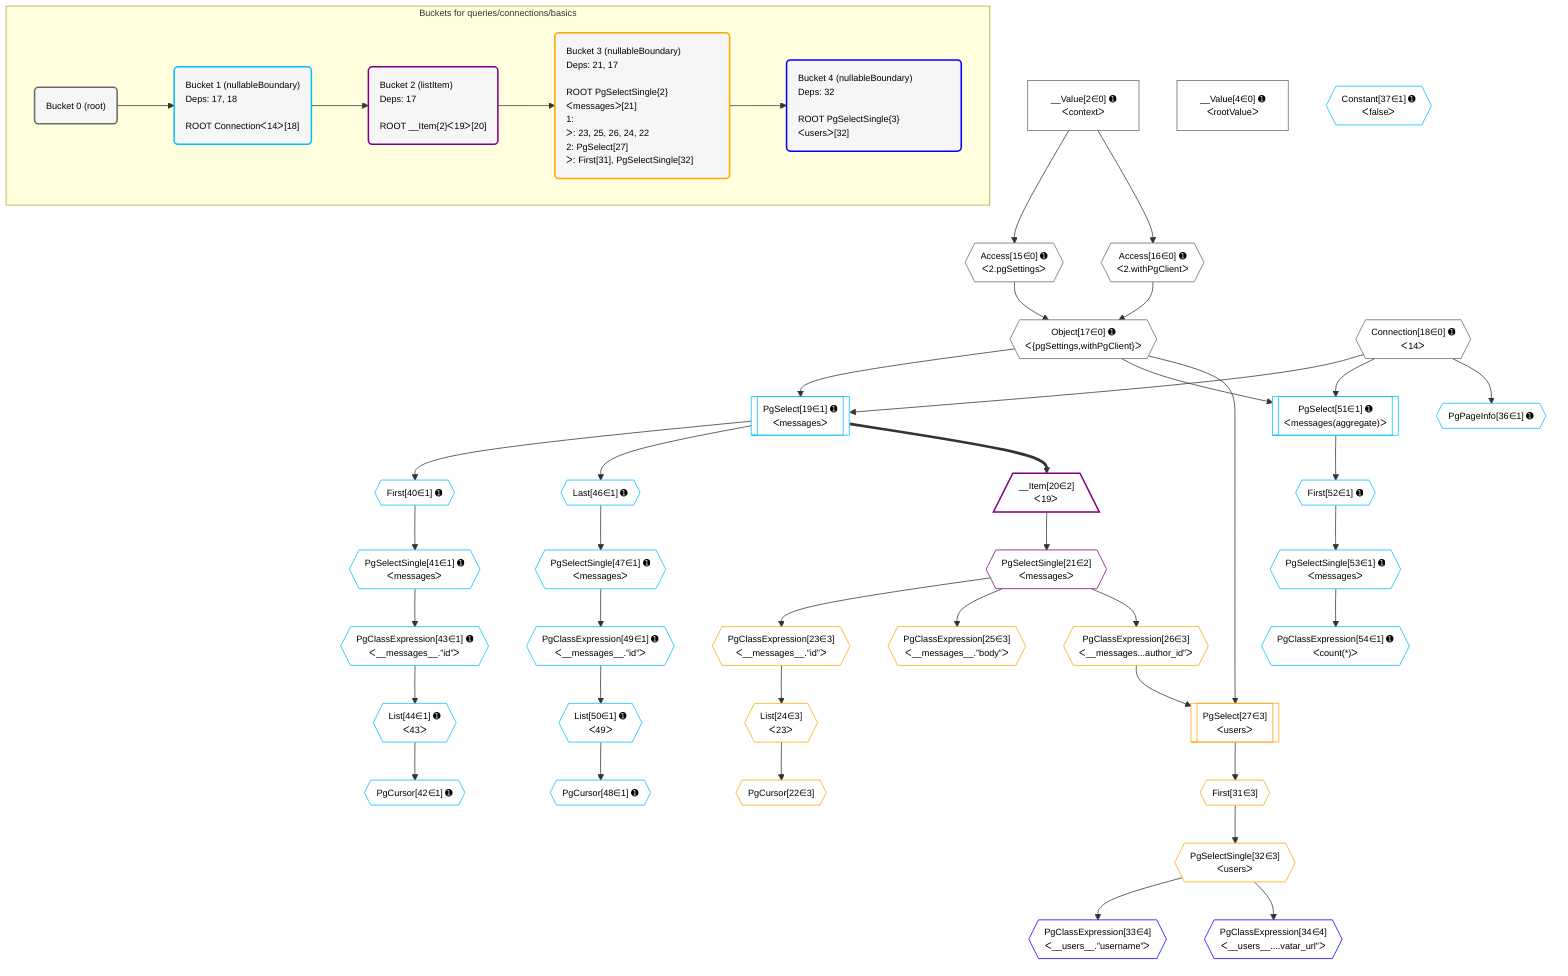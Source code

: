 %%{init: {'themeVariables': { 'fontSize': '12px'}}}%%
graph TD
    classDef path fill:#eee,stroke:#000,color:#000
    classDef plan fill:#fff,stroke-width:1px,color:#000
    classDef itemplan fill:#fff,stroke-width:2px,color:#000
    classDef unbatchedplan fill:#dff,stroke-width:1px,color:#000
    classDef sideeffectplan fill:#fcc,stroke-width:2px,color:#000
    classDef bucket fill:#f6f6f6,color:#000,stroke-width:2px,text-align:left


    %% plan dependencies
    Object17{{"Object[17∈0] ➊<br />ᐸ{pgSettings,withPgClient}ᐳ"}}:::plan
    Access15{{"Access[15∈0] ➊<br />ᐸ2.pgSettingsᐳ"}}:::plan
    Access16{{"Access[16∈0] ➊<br />ᐸ2.withPgClientᐳ"}}:::plan
    Access15 & Access16 --> Object17
    __Value2["__Value[2∈0] ➊<br />ᐸcontextᐳ"]:::plan
    __Value2 --> Access15
    __Value2 --> Access16
    __Value4["__Value[4∈0] ➊<br />ᐸrootValueᐳ"]:::plan
    Connection18{{"Connection[18∈0] ➊<br />ᐸ14ᐳ"}}:::plan
    PgSelect19[["PgSelect[19∈1] ➊<br />ᐸmessagesᐳ"]]:::plan
    Object17 & Connection18 --> PgSelect19
    PgSelect51[["PgSelect[51∈1] ➊<br />ᐸmessages(aggregate)ᐳ"]]:::plan
    Object17 & Connection18 --> PgSelect51
    PgPageInfo36{{"PgPageInfo[36∈1] ➊"}}:::plan
    Connection18 --> PgPageInfo36
    First40{{"First[40∈1] ➊"}}:::plan
    PgSelect19 --> First40
    PgSelectSingle41{{"PgSelectSingle[41∈1] ➊<br />ᐸmessagesᐳ"}}:::plan
    First40 --> PgSelectSingle41
    PgCursor42{{"PgCursor[42∈1] ➊"}}:::plan
    List44{{"List[44∈1] ➊<br />ᐸ43ᐳ"}}:::plan
    List44 --> PgCursor42
    PgClassExpression43{{"PgClassExpression[43∈1] ➊<br />ᐸ__messages__.”id”ᐳ"}}:::plan
    PgSelectSingle41 --> PgClassExpression43
    PgClassExpression43 --> List44
    Last46{{"Last[46∈1] ➊"}}:::plan
    PgSelect19 --> Last46
    PgSelectSingle47{{"PgSelectSingle[47∈1] ➊<br />ᐸmessagesᐳ"}}:::plan
    Last46 --> PgSelectSingle47
    PgCursor48{{"PgCursor[48∈1] ➊"}}:::plan
    List50{{"List[50∈1] ➊<br />ᐸ49ᐳ"}}:::plan
    List50 --> PgCursor48
    PgClassExpression49{{"PgClassExpression[49∈1] ➊<br />ᐸ__messages__.”id”ᐳ"}}:::plan
    PgSelectSingle47 --> PgClassExpression49
    PgClassExpression49 --> List50
    First52{{"First[52∈1] ➊"}}:::plan
    PgSelect51 --> First52
    PgSelectSingle53{{"PgSelectSingle[53∈1] ➊<br />ᐸmessagesᐳ"}}:::plan
    First52 --> PgSelectSingle53
    PgClassExpression54{{"PgClassExpression[54∈1] ➊<br />ᐸcount(*)ᐳ"}}:::plan
    PgSelectSingle53 --> PgClassExpression54
    Constant37{{"Constant[37∈1] ➊<br />ᐸfalseᐳ"}}:::plan
    __Item20[/"__Item[20∈2]<br />ᐸ19ᐳ"\]:::itemplan
    PgSelect19 ==> __Item20
    PgSelectSingle21{{"PgSelectSingle[21∈2]<br />ᐸmessagesᐳ"}}:::plan
    __Item20 --> PgSelectSingle21
    PgSelect27[["PgSelect[27∈3]<br />ᐸusersᐳ"]]:::plan
    PgClassExpression26{{"PgClassExpression[26∈3]<br />ᐸ__messages...author_id”ᐳ"}}:::plan
    Object17 & PgClassExpression26 --> PgSelect27
    PgCursor22{{"PgCursor[22∈3]"}}:::plan
    List24{{"List[24∈3]<br />ᐸ23ᐳ"}}:::plan
    List24 --> PgCursor22
    PgClassExpression23{{"PgClassExpression[23∈3]<br />ᐸ__messages__.”id”ᐳ"}}:::plan
    PgSelectSingle21 --> PgClassExpression23
    PgClassExpression23 --> List24
    PgClassExpression25{{"PgClassExpression[25∈3]<br />ᐸ__messages__.”body”ᐳ"}}:::plan
    PgSelectSingle21 --> PgClassExpression25
    PgSelectSingle21 --> PgClassExpression26
    First31{{"First[31∈3]"}}:::plan
    PgSelect27 --> First31
    PgSelectSingle32{{"PgSelectSingle[32∈3]<br />ᐸusersᐳ"}}:::plan
    First31 --> PgSelectSingle32
    PgClassExpression33{{"PgClassExpression[33∈4]<br />ᐸ__users__.”username”ᐳ"}}:::plan
    PgSelectSingle32 --> PgClassExpression33
    PgClassExpression34{{"PgClassExpression[34∈4]<br />ᐸ__users__....vatar_url”ᐳ"}}:::plan
    PgSelectSingle32 --> PgClassExpression34

    %% define steps

    subgraph "Buckets for queries/connections/basics"
    Bucket0("Bucket 0 (root)"):::bucket
    classDef bucket0 stroke:#696969
    class Bucket0,__Value2,__Value4,Access15,Access16,Object17,Connection18 bucket0
    Bucket1("Bucket 1 (nullableBoundary)<br />Deps: 17, 18<br /><br />ROOT Connectionᐸ14ᐳ[18]"):::bucket
    classDef bucket1 stroke:#00bfff
    class Bucket1,PgSelect19,PgPageInfo36,Constant37,First40,PgSelectSingle41,PgCursor42,PgClassExpression43,List44,Last46,PgSelectSingle47,PgCursor48,PgClassExpression49,List50,PgSelect51,First52,PgSelectSingle53,PgClassExpression54 bucket1
    Bucket2("Bucket 2 (listItem)<br />Deps: 17<br /><br />ROOT __Item{2}ᐸ19ᐳ[20]"):::bucket
    classDef bucket2 stroke:#7f007f
    class Bucket2,__Item20,PgSelectSingle21 bucket2
    Bucket3("Bucket 3 (nullableBoundary)<br />Deps: 21, 17<br /><br />ROOT PgSelectSingle{2}ᐸmessagesᐳ[21]<br />1: <br />ᐳ: 23, 25, 26, 24, 22<br />2: PgSelect[27]<br />ᐳ: First[31], PgSelectSingle[32]"):::bucket
    classDef bucket3 stroke:#ffa500
    class Bucket3,PgCursor22,PgClassExpression23,List24,PgClassExpression25,PgClassExpression26,PgSelect27,First31,PgSelectSingle32 bucket3
    Bucket4("Bucket 4 (nullableBoundary)<br />Deps: 32<br /><br />ROOT PgSelectSingle{3}ᐸusersᐳ[32]"):::bucket
    classDef bucket4 stroke:#0000ff
    class Bucket4,PgClassExpression33,PgClassExpression34 bucket4
    Bucket0 --> Bucket1
    Bucket1 --> Bucket2
    Bucket2 --> Bucket3
    Bucket3 --> Bucket4
    end